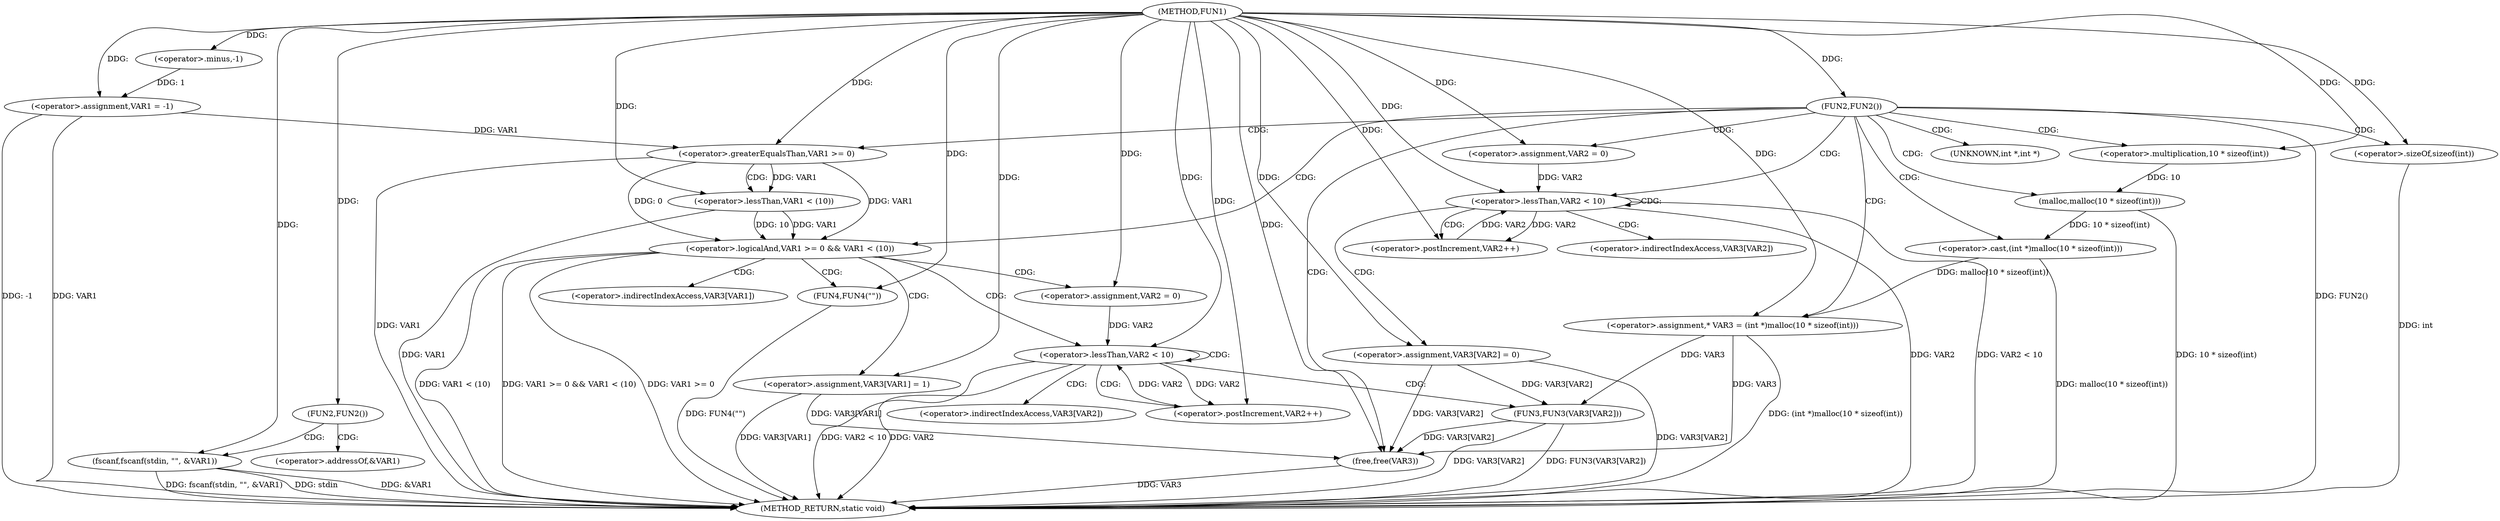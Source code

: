 digraph FUN1 {  
"1000100" [label = "(METHOD,FUN1)" ]
"1000179" [label = "(METHOD_RETURN,static void)" ]
"1000103" [label = "(<operator>.assignment,VAR1 = -1)" ]
"1000105" [label = "(<operator>.minus,-1)" ]
"1000108" [label = "(FUN2,FUN2())" ]
"1000110" [label = "(fscanf,fscanf(stdin, \"\", &VAR1))" ]
"1000116" [label = "(FUN2,FUN2())" ]
"1000121" [label = "(<operator>.assignment,* VAR3 = (int *)malloc(10 * sizeof(int)))" ]
"1000123" [label = "(<operator>.cast,(int *)malloc(10 * sizeof(int)))" ]
"1000125" [label = "(malloc,malloc(10 * sizeof(int)))" ]
"1000126" [label = "(<operator>.multiplication,10 * sizeof(int))" ]
"1000128" [label = "(<operator>.sizeOf,sizeof(int))" ]
"1000131" [label = "(<operator>.assignment,VAR2 = 0)" ]
"1000134" [label = "(<operator>.lessThan,VAR2 < 10)" ]
"1000137" [label = "(<operator>.postIncrement,VAR2++)" ]
"1000140" [label = "(<operator>.assignment,VAR3[VAR2] = 0)" ]
"1000146" [label = "(<operator>.logicalAnd,VAR1 >= 0 && VAR1 < (10))" ]
"1000147" [label = "(<operator>.greaterEqualsThan,VAR1 >= 0)" ]
"1000150" [label = "(<operator>.lessThan,VAR1 < (10))" ]
"1000154" [label = "(<operator>.assignment,VAR3[VAR1] = 1)" ]
"1000160" [label = "(<operator>.assignment,VAR2 = 0)" ]
"1000163" [label = "(<operator>.lessThan,VAR2 < 10)" ]
"1000166" [label = "(<operator>.postIncrement,VAR2++)" ]
"1000169" [label = "(FUN3,FUN3(VAR3[VAR2]))" ]
"1000175" [label = "(FUN4,FUN4(\"\"))" ]
"1000177" [label = "(free,free(VAR3))" ]
"1000113" [label = "(<operator>.addressOf,&VAR1)" ]
"1000124" [label = "(UNKNOWN,int *,int *)" ]
"1000141" [label = "(<operator>.indirectIndexAccess,VAR3[VAR2])" ]
"1000155" [label = "(<operator>.indirectIndexAccess,VAR3[VAR1])" ]
"1000170" [label = "(<operator>.indirectIndexAccess,VAR3[VAR2])" ]
  "1000177" -> "1000179"  [ label = "DDG: VAR3"] 
  "1000123" -> "1000179"  [ label = "DDG: malloc(10 * sizeof(int))"] 
  "1000150" -> "1000179"  [ label = "DDG: VAR1"] 
  "1000169" -> "1000179"  [ label = "DDG: FUN3(VAR3[VAR2])"] 
  "1000103" -> "1000179"  [ label = "DDG: VAR1"] 
  "1000103" -> "1000179"  [ label = "DDG: -1"] 
  "1000147" -> "1000179"  [ label = "DDG: VAR1"] 
  "1000163" -> "1000179"  [ label = "DDG: VAR2"] 
  "1000125" -> "1000179"  [ label = "DDG: 10 * sizeof(int)"] 
  "1000121" -> "1000179"  [ label = "DDG: (int *)malloc(10 * sizeof(int))"] 
  "1000140" -> "1000179"  [ label = "DDG: VAR3[VAR2]"] 
  "1000128" -> "1000179"  [ label = "DDG: int"] 
  "1000154" -> "1000179"  [ label = "DDG: VAR3[VAR1]"] 
  "1000134" -> "1000179"  [ label = "DDG: VAR2 < 10"] 
  "1000134" -> "1000179"  [ label = "DDG: VAR2"] 
  "1000110" -> "1000179"  [ label = "DDG: &VAR1"] 
  "1000110" -> "1000179"  [ label = "DDG: fscanf(stdin, \"\", &VAR1)"] 
  "1000169" -> "1000179"  [ label = "DDG: VAR3[VAR2]"] 
  "1000146" -> "1000179"  [ label = "DDG: VAR1 < (10)"] 
  "1000163" -> "1000179"  [ label = "DDG: VAR2 < 10"] 
  "1000146" -> "1000179"  [ label = "DDG: VAR1 >= 0 && VAR1 < (10)"] 
  "1000146" -> "1000179"  [ label = "DDG: VAR1 >= 0"] 
  "1000110" -> "1000179"  [ label = "DDG: stdin"] 
  "1000116" -> "1000179"  [ label = "DDG: FUN2()"] 
  "1000175" -> "1000179"  [ label = "DDG: FUN4(\"\")"] 
  "1000105" -> "1000103"  [ label = "DDG: 1"] 
  "1000100" -> "1000103"  [ label = "DDG: "] 
  "1000100" -> "1000105"  [ label = "DDG: "] 
  "1000100" -> "1000108"  [ label = "DDG: "] 
  "1000100" -> "1000110"  [ label = "DDG: "] 
  "1000100" -> "1000116"  [ label = "DDG: "] 
  "1000123" -> "1000121"  [ label = "DDG: malloc(10 * sizeof(int))"] 
  "1000100" -> "1000121"  [ label = "DDG: "] 
  "1000125" -> "1000123"  [ label = "DDG: 10 * sizeof(int)"] 
  "1000126" -> "1000125"  [ label = "DDG: 10"] 
  "1000100" -> "1000126"  [ label = "DDG: "] 
  "1000100" -> "1000128"  [ label = "DDG: "] 
  "1000100" -> "1000131"  [ label = "DDG: "] 
  "1000131" -> "1000134"  [ label = "DDG: VAR2"] 
  "1000137" -> "1000134"  [ label = "DDG: VAR2"] 
  "1000100" -> "1000134"  [ label = "DDG: "] 
  "1000134" -> "1000137"  [ label = "DDG: VAR2"] 
  "1000100" -> "1000137"  [ label = "DDG: "] 
  "1000100" -> "1000140"  [ label = "DDG: "] 
  "1000147" -> "1000146"  [ label = "DDG: VAR1"] 
  "1000147" -> "1000146"  [ label = "DDG: 0"] 
  "1000103" -> "1000147"  [ label = "DDG: VAR1"] 
  "1000100" -> "1000147"  [ label = "DDG: "] 
  "1000150" -> "1000146"  [ label = "DDG: VAR1"] 
  "1000150" -> "1000146"  [ label = "DDG: 10"] 
  "1000147" -> "1000150"  [ label = "DDG: VAR1"] 
  "1000100" -> "1000150"  [ label = "DDG: "] 
  "1000100" -> "1000154"  [ label = "DDG: "] 
  "1000100" -> "1000160"  [ label = "DDG: "] 
  "1000166" -> "1000163"  [ label = "DDG: VAR2"] 
  "1000160" -> "1000163"  [ label = "DDG: VAR2"] 
  "1000100" -> "1000163"  [ label = "DDG: "] 
  "1000163" -> "1000166"  [ label = "DDG: VAR2"] 
  "1000100" -> "1000166"  [ label = "DDG: "] 
  "1000140" -> "1000169"  [ label = "DDG: VAR3[VAR2]"] 
  "1000121" -> "1000169"  [ label = "DDG: VAR3"] 
  "1000100" -> "1000175"  [ label = "DDG: "] 
  "1000140" -> "1000177"  [ label = "DDG: VAR3[VAR2]"] 
  "1000154" -> "1000177"  [ label = "DDG: VAR3[VAR1]"] 
  "1000121" -> "1000177"  [ label = "DDG: VAR3"] 
  "1000169" -> "1000177"  [ label = "DDG: VAR3[VAR2]"] 
  "1000100" -> "1000177"  [ label = "DDG: "] 
  "1000108" -> "1000110"  [ label = "CDG: "] 
  "1000108" -> "1000113"  [ label = "CDG: "] 
  "1000116" -> "1000125"  [ label = "CDG: "] 
  "1000116" -> "1000128"  [ label = "CDG: "] 
  "1000116" -> "1000121"  [ label = "CDG: "] 
  "1000116" -> "1000131"  [ label = "CDG: "] 
  "1000116" -> "1000126"  [ label = "CDG: "] 
  "1000116" -> "1000123"  [ label = "CDG: "] 
  "1000116" -> "1000124"  [ label = "CDG: "] 
  "1000116" -> "1000147"  [ label = "CDG: "] 
  "1000116" -> "1000177"  [ label = "CDG: "] 
  "1000116" -> "1000146"  [ label = "CDG: "] 
  "1000116" -> "1000134"  [ label = "CDG: "] 
  "1000134" -> "1000141"  [ label = "CDG: "] 
  "1000134" -> "1000137"  [ label = "CDG: "] 
  "1000134" -> "1000140"  [ label = "CDG: "] 
  "1000134" -> "1000134"  [ label = "CDG: "] 
  "1000146" -> "1000163"  [ label = "CDG: "] 
  "1000146" -> "1000175"  [ label = "CDG: "] 
  "1000146" -> "1000155"  [ label = "CDG: "] 
  "1000146" -> "1000154"  [ label = "CDG: "] 
  "1000146" -> "1000160"  [ label = "CDG: "] 
  "1000147" -> "1000150"  [ label = "CDG: "] 
  "1000163" -> "1000166"  [ label = "CDG: "] 
  "1000163" -> "1000169"  [ label = "CDG: "] 
  "1000163" -> "1000163"  [ label = "CDG: "] 
  "1000163" -> "1000170"  [ label = "CDG: "] 
}
